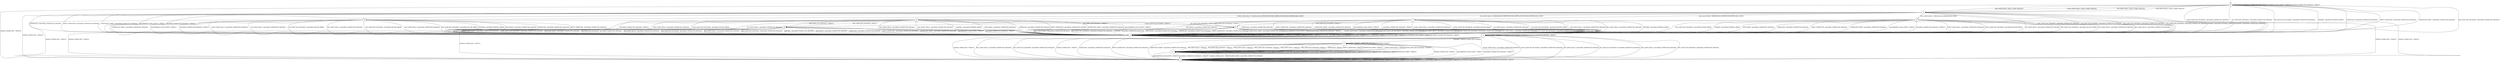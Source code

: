 digraph g {

	s0 [shape="circle" label="s0"];
	s1 [shape="circle" label="s1"];
	s2 [shape="circle" label="s2"];
	s3 [shape="circle" label="s3"];
	s4 [shape="circle" label="s4"];
	s5 [shape="circle" label="s5"];
	s6 [shape="circle" label="s6"];
	s7 [shape="circle" label="s7"];
	s8 [shape="circle" label="s8"];
	s9 [shape="circle" label="s9"];
	s10 [shape="circle" label="s10"];
	s11 [shape="circle" label="s11"];
	s12 [shape="circle" label="s12"];
	s0 -> s2 [label="ECDH_CLIENT_HELLO / HELLO_VERIFY_REQUEST"];
	s0 -> s1 [label="ECDH_CLIENT_KEY_EXCHANGE / Alert(FATAL,UNEXPECTED_MESSAGE)"];
	s0 -> s2 [label="DH_CLIENT_HELLO / HELLO_VERIFY_REQUEST"];
	s0 -> s1 [label="DH_CLIENT_KEY_EXCHANGE / Alert(FATAL,UNEXPECTED_MESSAGE)"];
	s0 -> s2 [label="PSK_CLIENT_HELLO / HELLO_VERIFY_REQUEST"];
	s0 -> s1 [label="PSK_CLIENT_KEY_EXCHANGE / Alert(FATAL,UNEXPECTED_MESSAGE)"];
	s0 -> s2 [label="RSA_CLIENT_HELLO / HELLO_VERIFY_REQUEST"];
	s0 -> s1 [label="RSA_CLIENT_KEY_EXCHANGE / Alert(FATAL,UNEXPECTED_MESSAGE)"];
	s0 -> s4 [label="CHANGE_CIPHER_SPEC / TIMEOUT"];
	s0 -> s1 [label="FINISHED / Alert(FATAL,INTERNAL_ERROR)"];
	s0 -> s0 [label="APPLICATION / Alert(FATAL,UNEXPECTED_MESSAGE)"];
	s0 -> s1 [label="CERTIFICATE / Alert(FATAL,UNEXPECTED_MESSAGE)"];
	s0 -> s1 [label="EMPTY_CERTIFICATE / Alert(FATAL,UNEXPECTED_MESSAGE)"];
	s0 -> s1 [label="CERTIFICATE_VERIFY / Alert(FATAL,UNEXPECTED_MESSAGE)"];
	s0 -> s0 [label="Alert(WARNING,CLOSE_NOTIFY) / TIMEOUT"];
	s0 -> s0 [label="Alert(FATAL,UNEXPECTED_MESSAGE) / TIMEOUT"];
	s1 -> s1 [label="ECDH_CLIENT_HELLO / TIMEOUT"];
	s1 -> s1 [label="ECDH_CLIENT_KEY_EXCHANGE / TIMEOUT"];
	s1 -> s1 [label="DH_CLIENT_HELLO / TIMEOUT"];
	s1 -> s1 [label="DH_CLIENT_KEY_EXCHANGE / TIMEOUT"];
	s1 -> s1 [label="PSK_CLIENT_HELLO / TIMEOUT"];
	s1 -> s1 [label="PSK_CLIENT_KEY_EXCHANGE / TIMEOUT"];
	s1 -> s1 [label="RSA_CLIENT_HELLO / TIMEOUT"];
	s1 -> s1 [label="RSA_CLIENT_KEY_EXCHANGE / TIMEOUT"];
	s1 -> s4 [label="CHANGE_CIPHER_SPEC / TIMEOUT"];
	s1 -> s1 [label="FINISHED / TIMEOUT"];
	s1 -> s1 [label="APPLICATION / Alert(FATAL,UNEXPECTED_MESSAGE)"];
	s1 -> s1 [label="CERTIFICATE / TIMEOUT"];
	s1 -> s1 [label="EMPTY_CERTIFICATE / TIMEOUT"];
	s1 -> s1 [label="CERTIFICATE_VERIFY / TIMEOUT"];
	s1 -> s1 [label="Alert(WARNING,CLOSE_NOTIFY) / TIMEOUT"];
	s1 -> s1 [label="Alert(FATAL,UNEXPECTED_MESSAGE) / TIMEOUT"];
	s2 -> s3 [label="ECDH_CLIENT_HELLO / SERVER_HELLO,CERTIFICATE,ECDHE_SERVER_KEY_EXCHANGE,SERVER_HELLO_DONE"];
	s2 -> s1 [label="ECDH_CLIENT_KEY_EXCHANGE / Alert(FATAL,UNEXPECTED_MESSAGE)"];
	s2 -> s5 [label="DH_CLIENT_HELLO / SERVER_HELLO,CERTIFICATE,DHE_SERVER_KEY_EXCHANGE,SERVER_HELLO_DONE"];
	s2 -> s1 [label="DH_CLIENT_KEY_EXCHANGE / Alert(FATAL,UNEXPECTED_MESSAGE)"];
	s2 -> s8 [label="PSK_CLIENT_HELLO / SERVER_HELLO,SERVER_HELLO_DONE"];
	s2 -> s1 [label="PSK_CLIENT_KEY_EXCHANGE / Alert(FATAL,UNEXPECTED_MESSAGE)"];
	s2 -> s7 [label="RSA_CLIENT_HELLO / SERVER_HELLO,CERTIFICATE,SERVER_HELLO_DONE"];
	s2 -> s1 [label="RSA_CLIENT_KEY_EXCHANGE / Alert(FATAL,UNEXPECTED_MESSAGE)"];
	s2 -> s4 [label="CHANGE_CIPHER_SPEC / TIMEOUT"];
	s2 -> s1 [label="FINISHED / Alert(FATAL,INTERNAL_ERROR)"];
	s2 -> s1 [label="APPLICATION / Alert(FATAL,UNEXPECTED_MESSAGE)"];
	s2 -> s1 [label="CERTIFICATE / Alert(FATAL,UNEXPECTED_MESSAGE)"];
	s2 -> s1 [label="EMPTY_CERTIFICATE / Alert(FATAL,UNEXPECTED_MESSAGE)"];
	s2 -> s1 [label="CERTIFICATE_VERIFY / Alert(FATAL,UNEXPECTED_MESSAGE)"];
	s2 -> s1 [label="Alert(WARNING,CLOSE_NOTIFY) / TIMEOUT"];
	s2 -> s1 [label="Alert(FATAL,UNEXPECTED_MESSAGE) / TIMEOUT"];
	s3 -> s1 [label="ECDH_CLIENT_HELLO / Alert(FATAL,UNEXPECTED_MESSAGE)"];
	s3 -> s6 [label="ECDH_CLIENT_KEY_EXCHANGE / TIMEOUT"];
	s3 -> s1 [label="DH_CLIENT_HELLO / Alert(FATAL,UNEXPECTED_MESSAGE)"];
	s3 -> s1 [label="DH_CLIENT_KEY_EXCHANGE / Alert(FATAL,DECODE_ERROR)"];
	s3 -> s1 [label="PSK_CLIENT_HELLO / Alert(FATAL,UNEXPECTED_MESSAGE)"];
	s3 -> s1 [label="PSK_CLIENT_KEY_EXCHANGE / Alert(FATAL,DECODE_ERROR)"];
	s3 -> s1 [label="RSA_CLIENT_HELLO / Alert(FATAL,UNEXPECTED_MESSAGE)"];
	s3 -> s1 [label="RSA_CLIENT_KEY_EXCHANGE / Alert(FATAL,DECODE_ERROR)"];
	s3 -> s4 [label="CHANGE_CIPHER_SPEC / TIMEOUT"];
	s3 -> s1 [label="FINISHED / Alert(FATAL,INTERNAL_ERROR)"];
	s3 -> s1 [label="APPLICATION / Alert(FATAL,UNEXPECTED_MESSAGE)"];
	s3 -> s1 [label="CERTIFICATE / Alert(FATAL,UNEXPECTED_MESSAGE)"];
	s3 -> s1 [label="EMPTY_CERTIFICATE / Alert(FATAL,UNEXPECTED_MESSAGE)"];
	s3 -> s1 [label="CERTIFICATE_VERIFY / Alert(FATAL,UNEXPECTED_MESSAGE)"];
	s3 -> s1 [label="Alert(WARNING,CLOSE_NOTIFY) / TIMEOUT"];
	s3 -> s1 [label="Alert(FATAL,UNEXPECTED_MESSAGE) / TIMEOUT"];
	s4 -> s4 [label="ECDH_CLIENT_HELLO / TIMEOUT"];
	s4 -> s4 [label="ECDH_CLIENT_KEY_EXCHANGE / TIMEOUT"];
	s4 -> s4 [label="DH_CLIENT_HELLO / TIMEOUT"];
	s4 -> s4 [label="DH_CLIENT_KEY_EXCHANGE / TIMEOUT"];
	s4 -> s4 [label="PSK_CLIENT_HELLO / TIMEOUT"];
	s4 -> s4 [label="PSK_CLIENT_KEY_EXCHANGE / TIMEOUT"];
	s4 -> s4 [label="RSA_CLIENT_HELLO / TIMEOUT"];
	s4 -> s4 [label="RSA_CLIENT_KEY_EXCHANGE / TIMEOUT"];
	s4 -> s4 [label="CHANGE_CIPHER_SPEC / TIMEOUT"];
	s4 -> s4 [label="FINISHED / TIMEOUT"];
	s4 -> s4 [label="APPLICATION / TIMEOUT"];
	s4 -> s4 [label="CERTIFICATE / TIMEOUT"];
	s4 -> s4 [label="EMPTY_CERTIFICATE / TIMEOUT"];
	s4 -> s4 [label="CERTIFICATE_VERIFY / TIMEOUT"];
	s4 -> s4 [label="Alert(WARNING,CLOSE_NOTIFY) / TIMEOUT"];
	s4 -> s4 [label="Alert(FATAL,UNEXPECTED_MESSAGE) / TIMEOUT"];
	s5 -> s1 [label="ECDH_CLIENT_HELLO / Alert(FATAL,UNEXPECTED_MESSAGE)"];
	s5 -> s1 [label="ECDH_CLIENT_KEY_EXCHANGE / Alert(FATAL,DECODE_ERROR)"];
	s5 -> s1 [label="DH_CLIENT_HELLO / Alert(FATAL,UNEXPECTED_MESSAGE)"];
	s5 -> s6 [label="DH_CLIENT_KEY_EXCHANGE / TIMEOUT"];
	s5 -> s1 [label="PSK_CLIENT_HELLO / Alert(FATAL,UNEXPECTED_MESSAGE)"];
	s5 -> s9 [label="PSK_CLIENT_KEY_EXCHANGE / TIMEOUT"];
	s5 -> s1 [label="RSA_CLIENT_HELLO / Alert(FATAL,UNEXPECTED_MESSAGE)"];
	s5 -> s9 [label="RSA_CLIENT_KEY_EXCHANGE / TIMEOUT"];
	s5 -> s4 [label="CHANGE_CIPHER_SPEC / TIMEOUT"];
	s5 -> s1 [label="FINISHED / Alert(FATAL,INTERNAL_ERROR)"];
	s5 -> s1 [label="APPLICATION / Alert(FATAL,UNEXPECTED_MESSAGE)"];
	s5 -> s1 [label="CERTIFICATE / Alert(FATAL,UNEXPECTED_MESSAGE)"];
	s5 -> s1 [label="EMPTY_CERTIFICATE / Alert(FATAL,UNEXPECTED_MESSAGE)"];
	s5 -> s1 [label="CERTIFICATE_VERIFY / Alert(FATAL,UNEXPECTED_MESSAGE)"];
	s5 -> s1 [label="Alert(WARNING,CLOSE_NOTIFY) / TIMEOUT"];
	s5 -> s1 [label="Alert(FATAL,UNEXPECTED_MESSAGE) / TIMEOUT"];
	s6 -> s1 [label="ECDH_CLIENT_HELLO / Alert(FATAL,UNEXPECTED_MESSAGE)"];
	s6 -> s1 [label="ECDH_CLIENT_KEY_EXCHANGE / Alert(FATAL,UNEXPECTED_MESSAGE)"];
	s6 -> s1 [label="DH_CLIENT_HELLO / Alert(FATAL,UNEXPECTED_MESSAGE)"];
	s6 -> s1 [label="DH_CLIENT_KEY_EXCHANGE / Alert(FATAL,UNEXPECTED_MESSAGE)"];
	s6 -> s1 [label="PSK_CLIENT_HELLO / Alert(FATAL,UNEXPECTED_MESSAGE)"];
	s6 -> s1 [label="PSK_CLIENT_KEY_EXCHANGE / Alert(FATAL,UNEXPECTED_MESSAGE)"];
	s6 -> s1 [label="RSA_CLIENT_HELLO / Alert(FATAL,UNEXPECTED_MESSAGE)"];
	s6 -> s1 [label="RSA_CLIENT_KEY_EXCHANGE / Alert(FATAL,UNEXPECTED_MESSAGE)"];
	s6 -> s10 [label="CHANGE_CIPHER_SPEC / TIMEOUT"];
	s6 -> s1 [label="FINISHED / Alert(FATAL,UNEXPECTED_MESSAGE)"];
	s6 -> s1 [label="APPLICATION / Alert(FATAL,UNEXPECTED_MESSAGE)"];
	s6 -> s1 [label="CERTIFICATE / Alert(FATAL,UNEXPECTED_MESSAGE)"];
	s6 -> s1 [label="EMPTY_CERTIFICATE / Alert(FATAL,UNEXPECTED_MESSAGE)"];
	s6 -> s1 [label="CERTIFICATE_VERIFY / Alert(FATAL,UNEXPECTED_MESSAGE)"];
	s6 -> s1 [label="Alert(WARNING,CLOSE_NOTIFY) / TIMEOUT"];
	s6 -> s1 [label="Alert(FATAL,UNEXPECTED_MESSAGE) / TIMEOUT"];
	s7 -> s1 [label="ECDH_CLIENT_HELLO / Alert(FATAL,UNEXPECTED_MESSAGE)"];
	s7 -> s1 [label="ECDH_CLIENT_KEY_EXCHANGE / Alert(FATAL,DECODE_ERROR)"];
	s7 -> s1 [label="DH_CLIENT_HELLO / Alert(FATAL,UNEXPECTED_MESSAGE)"];
	s7 -> s1 [label="DH_CLIENT_KEY_EXCHANGE / Alert(FATAL,DECRYPT_ERROR)"];
	s7 -> s1 [label="PSK_CLIENT_HELLO / Alert(FATAL,UNEXPECTED_MESSAGE)"];
	s7 -> s9 [label="PSK_CLIENT_KEY_EXCHANGE / TIMEOUT"];
	s7 -> s1 [label="RSA_CLIENT_HELLO / Alert(FATAL,UNEXPECTED_MESSAGE)"];
	s7 -> s6 [label="RSA_CLIENT_KEY_EXCHANGE / TIMEOUT"];
	s7 -> s4 [label="CHANGE_CIPHER_SPEC / TIMEOUT"];
	s7 -> s1 [label="FINISHED / Alert(FATAL,INTERNAL_ERROR)"];
	s7 -> s1 [label="APPLICATION / Alert(FATAL,UNEXPECTED_MESSAGE)"];
	s7 -> s1 [label="CERTIFICATE / Alert(FATAL,UNEXPECTED_MESSAGE)"];
	s7 -> s1 [label="EMPTY_CERTIFICATE / Alert(FATAL,UNEXPECTED_MESSAGE)"];
	s7 -> s1 [label="CERTIFICATE_VERIFY / Alert(FATAL,UNEXPECTED_MESSAGE)"];
	s7 -> s1 [label="Alert(WARNING,CLOSE_NOTIFY) / TIMEOUT"];
	s7 -> s1 [label="Alert(FATAL,UNEXPECTED_MESSAGE) / TIMEOUT"];
	s8 -> s1 [label="ECDH_CLIENT_HELLO / Alert(FATAL,UNEXPECTED_MESSAGE)"];
	s8 -> s1 [label="ECDH_CLIENT_KEY_EXCHANGE / Alert(FATAL,DECODE_ERROR)"];
	s8 -> s1 [label="DH_CLIENT_HELLO / Alert(FATAL,UNEXPECTED_MESSAGE)"];
	s8 -> s1 [label="DH_CLIENT_KEY_EXCHANGE / Alert(FATAL,DECODE_ERROR)"];
	s8 -> s1 [label="PSK_CLIENT_HELLO / Alert(FATAL,UNEXPECTED_MESSAGE)"];
	s8 -> s6 [label="PSK_CLIENT_KEY_EXCHANGE / TIMEOUT"];
	s8 -> s1 [label="RSA_CLIENT_HELLO / Alert(FATAL,UNEXPECTED_MESSAGE)"];
	s8 -> s1 [label="RSA_CLIENT_KEY_EXCHANGE / Alert(FATAL,DECODE_ERROR)"];
	s8 -> s4 [label="CHANGE_CIPHER_SPEC / TIMEOUT"];
	s8 -> s1 [label="FINISHED / Alert(FATAL,INTERNAL_ERROR)"];
	s8 -> s1 [label="APPLICATION / Alert(FATAL,UNEXPECTED_MESSAGE)"];
	s8 -> s1 [label="CERTIFICATE / Alert(FATAL,UNEXPECTED_MESSAGE)"];
	s8 -> s1 [label="EMPTY_CERTIFICATE / Alert(FATAL,UNEXPECTED_MESSAGE)"];
	s8 -> s1 [label="CERTIFICATE_VERIFY / Alert(FATAL,UNEXPECTED_MESSAGE)"];
	s8 -> s1 [label="Alert(WARNING,CLOSE_NOTIFY) / TIMEOUT"];
	s8 -> s1 [label="Alert(FATAL,UNEXPECTED_MESSAGE) / TIMEOUT"];
	s9 -> s1 [label="ECDH_CLIENT_HELLO / Alert(FATAL,UNEXPECTED_MESSAGE)"];
	s9 -> s1 [label="ECDH_CLIENT_KEY_EXCHANGE / Alert(FATAL,UNEXPECTED_MESSAGE)"];
	s9 -> s1 [label="DH_CLIENT_HELLO / Alert(FATAL,UNEXPECTED_MESSAGE)"];
	s9 -> s1 [label="DH_CLIENT_KEY_EXCHANGE / Alert(FATAL,UNEXPECTED_MESSAGE)"];
	s9 -> s1 [label="PSK_CLIENT_HELLO / Alert(FATAL,UNEXPECTED_MESSAGE)"];
	s9 -> s1 [label="PSK_CLIENT_KEY_EXCHANGE / Alert(FATAL,UNEXPECTED_MESSAGE)"];
	s9 -> s1 [label="RSA_CLIENT_HELLO / Alert(FATAL,UNEXPECTED_MESSAGE)"];
	s9 -> s1 [label="RSA_CLIENT_KEY_EXCHANGE / Alert(FATAL,UNEXPECTED_MESSAGE)"];
	s9 -> s4 [label="CHANGE_CIPHER_SPEC / TIMEOUT"];
	s9 -> s1 [label="FINISHED / Alert(FATAL,UNEXPECTED_MESSAGE)"];
	s9 -> s1 [label="APPLICATION / Alert(FATAL,UNEXPECTED_MESSAGE)"];
	s9 -> s1 [label="CERTIFICATE / Alert(FATAL,UNEXPECTED_MESSAGE)"];
	s9 -> s1 [label="EMPTY_CERTIFICATE / Alert(FATAL,UNEXPECTED_MESSAGE)"];
	s9 -> s1 [label="CERTIFICATE_VERIFY / Alert(FATAL,UNEXPECTED_MESSAGE)"];
	s9 -> s1 [label="Alert(WARNING,CLOSE_NOTIFY) / TIMEOUT"];
	s9 -> s1 [label="Alert(FATAL,UNEXPECTED_MESSAGE) / TIMEOUT"];
	s10 -> s4 [label="ECDH_CLIENT_HELLO / Alert(FATAL,UNEXPECTED_MESSAGE)"];
	s10 -> s4 [label="ECDH_CLIENT_KEY_EXCHANGE / Alert(FATAL,UNEXPECTED_MESSAGE)"];
	s10 -> s4 [label="DH_CLIENT_HELLO / Alert(FATAL,UNEXPECTED_MESSAGE)"];
	s10 -> s4 [label="DH_CLIENT_KEY_EXCHANGE / Alert(FATAL,UNEXPECTED_MESSAGE)"];
	s10 -> s4 [label="PSK_CLIENT_HELLO / Alert(FATAL,UNEXPECTED_MESSAGE)"];
	s10 -> s4 [label="PSK_CLIENT_KEY_EXCHANGE / Alert(FATAL,UNEXPECTED_MESSAGE)"];
	s10 -> s4 [label="RSA_CLIENT_HELLO / Alert(FATAL,UNEXPECTED_MESSAGE)"];
	s10 -> s4 [label="RSA_CLIENT_KEY_EXCHANGE / Alert(FATAL,UNEXPECTED_MESSAGE)"];
	s10 -> s4 [label="CHANGE_CIPHER_SPEC / TIMEOUT"];
	s10 -> s11 [label="FINISHED / CHANGE_CIPHER_SPEC,FINISHED"];
	s10 -> s10 [label="APPLICATION / TIMEOUT"];
	s10 -> s4 [label="CERTIFICATE / Alert(FATAL,UNEXPECTED_MESSAGE)"];
	s10 -> s4 [label="EMPTY_CERTIFICATE / Alert(FATAL,UNEXPECTED_MESSAGE)"];
	s10 -> s4 [label="CERTIFICATE_VERIFY / Alert(FATAL,UNEXPECTED_MESSAGE)"];
	s10 -> s10 [label="Alert(WARNING,CLOSE_NOTIFY) / TIMEOUT"];
	s10 -> s10 [label="Alert(FATAL,UNEXPECTED_MESSAGE) / TIMEOUT"];
	s11 -> s12 [label="ECDH_CLIENT_HELLO / TIMEOUT"];
	s11 -> s12 [label="ECDH_CLIENT_KEY_EXCHANGE / TIMEOUT"];
	s11 -> s12 [label="DH_CLIENT_HELLO / TIMEOUT"];
	s11 -> s12 [label="DH_CLIENT_KEY_EXCHANGE / TIMEOUT"];
	s11 -> s12 [label="PSK_CLIENT_HELLO / TIMEOUT"];
	s11 -> s12 [label="PSK_CLIENT_KEY_EXCHANGE / TIMEOUT"];
	s11 -> s12 [label="RSA_CLIENT_HELLO / TIMEOUT"];
	s11 -> s12 [label="RSA_CLIENT_KEY_EXCHANGE / TIMEOUT"];
	s11 -> s4 [label="CHANGE_CIPHER_SPEC / TIMEOUT"];
	s11 -> s11 [label="FINISHED / CHANGE_CIPHER_SPEC,FINISHED"];
	s11 -> s11 [label="APPLICATION / TIMEOUT"];
	s11 -> s12 [label="CERTIFICATE / TIMEOUT"];
	s11 -> s12 [label="EMPTY_CERTIFICATE / TIMEOUT"];
	s11 -> s12 [label="CERTIFICATE_VERIFY / TIMEOUT"];
	s11 -> s4 [label="Alert(WARNING,CLOSE_NOTIFY) / TIMEOUT"];
	s11 -> s4 [label="Alert(FATAL,UNEXPECTED_MESSAGE) / TIMEOUT"];
	s12 -> s12 [label="ECDH_CLIENT_HELLO / TIMEOUT"];
	s12 -> s12 [label="ECDH_CLIENT_KEY_EXCHANGE / TIMEOUT"];
	s12 -> s12 [label="DH_CLIENT_HELLO / TIMEOUT"];
	s12 -> s12 [label="DH_CLIENT_KEY_EXCHANGE / TIMEOUT"];
	s12 -> s12 [label="PSK_CLIENT_HELLO / TIMEOUT"];
	s12 -> s12 [label="PSK_CLIENT_KEY_EXCHANGE / TIMEOUT"];
	s12 -> s12 [label="RSA_CLIENT_HELLO / TIMEOUT"];
	s12 -> s12 [label="RSA_CLIENT_KEY_EXCHANGE / TIMEOUT"];
	s12 -> s4 [label="CHANGE_CIPHER_SPEC / TIMEOUT"];
	s12 -> s12 [label="FINISHED / TIMEOUT"];
	s12 -> s4 [label="APPLICATION / Alert(FATAL,UNEXPECTED_MESSAGE)"];
	s12 -> s12 [label="CERTIFICATE / TIMEOUT"];
	s12 -> s12 [label="EMPTY_CERTIFICATE / TIMEOUT"];
	s12 -> s12 [label="CERTIFICATE_VERIFY / TIMEOUT"];
	s12 -> s4 [label="Alert(WARNING,CLOSE_NOTIFY) / TIMEOUT"];
	s12 -> s4 [label="Alert(FATAL,UNEXPECTED_MESSAGE) / TIMEOUT"];

__start0 [label="" shape="none" width="0" height="0"];
__start0 -> s0;

}
